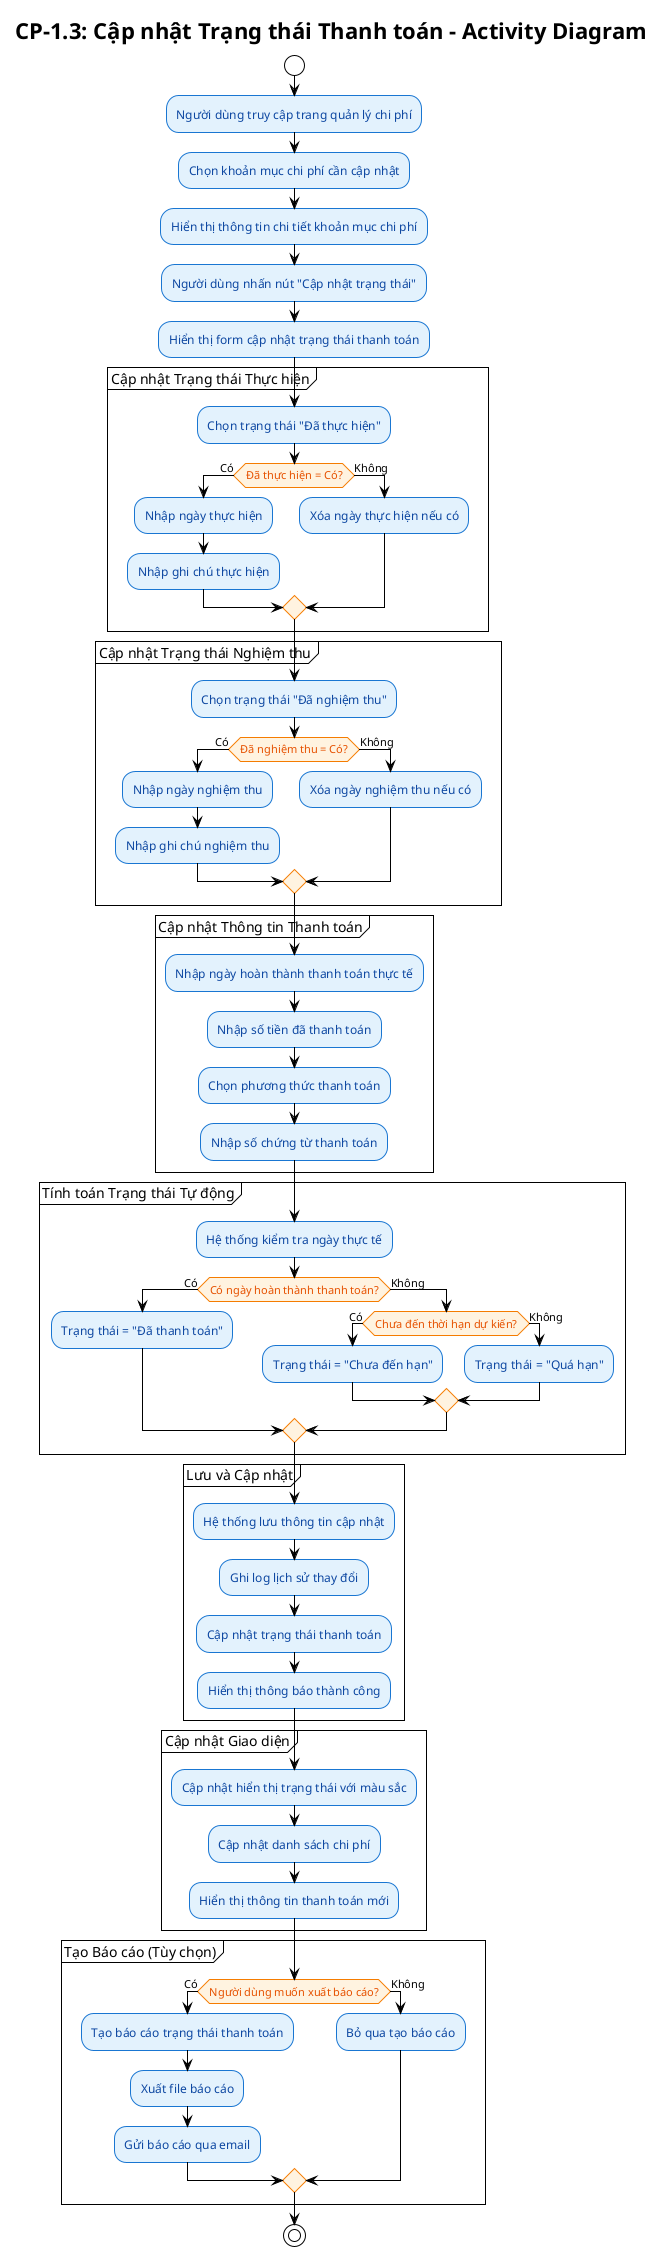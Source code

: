 @startuml CP-1.3 Activity Diagram
!theme plain
skinparam backgroundColor #FFFFFF
skinparam activity {
  BackgroundColor #E3F2FD
  BorderColor #1976D2
  FontColor #0D47A1
}
skinparam activityDiamond {
  BackgroundColor #FFF3E0
  BorderColor #F57C00
  FontColor #E65100
}
skinparam activityStart {
  BackgroundColor #C8E6C9
  BorderColor #388E3C
  FontColor #1B5E20
}
skinparam activityEnd {
  BackgroundColor #FFCDD2
  BorderColor #D32F2F
  FontColor #B71C1C
}

title CP-1.3: Cập nhật Trạng thái Thanh toán - Activity Diagram

start

:Người dùng truy cập trang quản lý chi phí;

:Chọn khoản mục chi phí cần cập nhật;

:Hiển thị thông tin chi tiết khoản mục chi phí;

:Người dùng nhấn nút "Cập nhật trạng thái";

:Hiển thị form cập nhật trạng thái thanh toán;

partition "Cập nhật Trạng thái Thực hiện" {
  :Chọn trạng thái "Đã thực hiện";
  if (Đã thực hiện = Có?) then (Có)
    :Nhập ngày thực hiện;
    :Nhập ghi chú thực hiện;
  else (Không)
    :Xóa ngày thực hiện nếu có;
  endif
}

partition "Cập nhật Trạng thái Nghiệm thu" {
  :Chọn trạng thái "Đã nghiệm thu";
  if (Đã nghiệm thu = Có?) then (Có)
    :Nhập ngày nghiệm thu;
    :Nhập ghi chú nghiệm thu;
  else (Không)
    :Xóa ngày nghiệm thu nếu có;
  endif
}

partition "Cập nhật Thông tin Thanh toán" {
  :Nhập ngày hoàn thành thanh toán thực tế;
  :Nhập số tiền đã thanh toán;
  :Chọn phương thức thanh toán;
  :Nhập số chứng từ thanh toán;
}

partition "Tính toán Trạng thái Tự động" {
  :Hệ thống kiểm tra ngày thực tế;
  
  if (Có ngày hoàn thành thanh toán?) then (Có)
    :Trạng thái = "Đã thanh toán";
  else (Không)
    if (Chưa đến thời hạn dự kiến?) then (Có)
      :Trạng thái = "Chưa đến hạn";
    else (Không)
      :Trạng thái = "Quá hạn";
    endif
  endif
}

partition "Lưu và Cập nhật" {
  :Hệ thống lưu thông tin cập nhật;
  :Ghi log lịch sử thay đổi;
  :Cập nhật trạng thái thanh toán;
  :Hiển thị thông báo thành công;
}

partition "Cập nhật Giao diện" {
  :Cập nhật hiển thị trạng thái với màu sắc;
  :Cập nhật danh sách chi phí;
  :Hiển thị thông tin thanh toán mới;
}

partition "Tạo Báo cáo (Tùy chọn)" {
  if (Người dùng muốn xuất báo cáo?) then (Có)
    :Tạo báo cáo trạng thái thanh toán;
    :Xuất file báo cáo;
    :Gửi báo cáo qua email;
  else (Không)
    :Bỏ qua tạo báo cáo;
  endif
}

stop

@enduml
